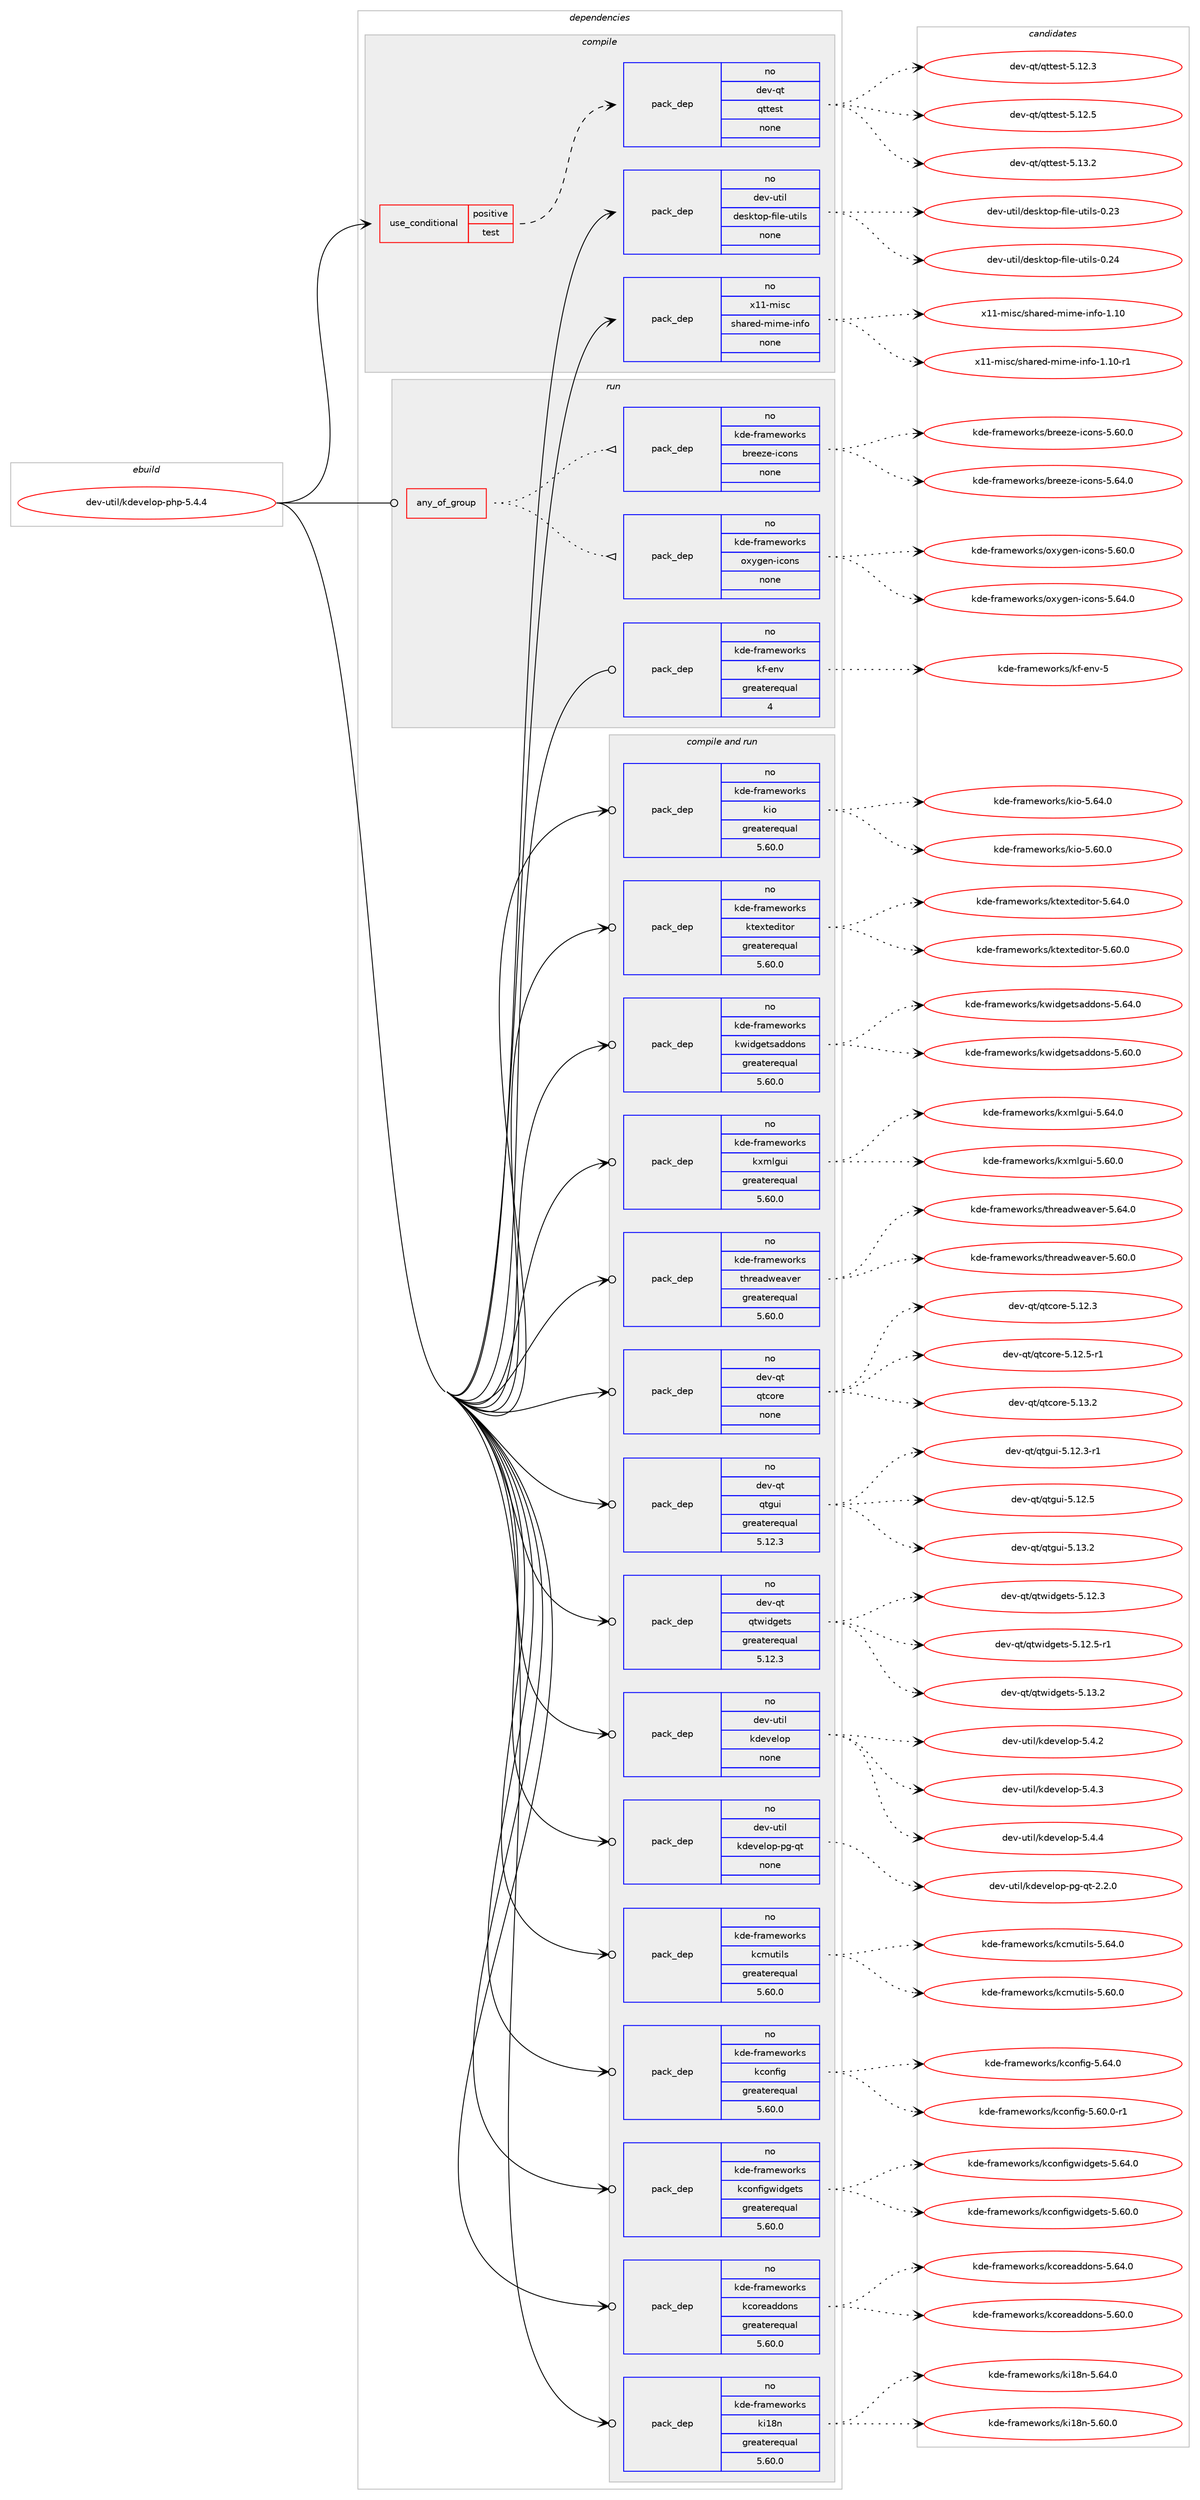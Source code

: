 digraph prolog {

# *************
# Graph options
# *************

newrank=true;
concentrate=true;
compound=true;
graph [rankdir=LR,fontname=Helvetica,fontsize=10,ranksep=1.5];#, ranksep=2.5, nodesep=0.2];
edge  [arrowhead=vee];
node  [fontname=Helvetica,fontsize=10];

# **********
# The ebuild
# **********

subgraph cluster_leftcol {
color=gray;
rank=same;
label=<<i>ebuild</i>>;
id [label="dev-util/kdevelop-php-5.4.4", color=red, width=4, href="../dev-util/kdevelop-php-5.4.4.svg"];
}

# ****************
# The dependencies
# ****************

subgraph cluster_midcol {
color=gray;
label=<<i>dependencies</i>>;
subgraph cluster_compile {
fillcolor="#eeeeee";
style=filled;
label=<<i>compile</i>>;
subgraph cond182908 {
dependency730308 [label=<<TABLE BORDER="0" CELLBORDER="1" CELLSPACING="0" CELLPADDING="4"><TR><TD ROWSPAN="3" CELLPADDING="10">use_conditional</TD></TR><TR><TD>positive</TD></TR><TR><TD>test</TD></TR></TABLE>>, shape=none, color=red];
subgraph pack535240 {
dependency730309 [label=<<TABLE BORDER="0" CELLBORDER="1" CELLSPACING="0" CELLPADDING="4" WIDTH="220"><TR><TD ROWSPAN="6" CELLPADDING="30">pack_dep</TD></TR><TR><TD WIDTH="110">no</TD></TR><TR><TD>dev-qt</TD></TR><TR><TD>qttest</TD></TR><TR><TD>none</TD></TR><TR><TD></TD></TR></TABLE>>, shape=none, color=blue];
}
dependency730308:e -> dependency730309:w [weight=20,style="dashed",arrowhead="vee"];
}
id:e -> dependency730308:w [weight=20,style="solid",arrowhead="vee"];
subgraph pack535241 {
dependency730310 [label=<<TABLE BORDER="0" CELLBORDER="1" CELLSPACING="0" CELLPADDING="4" WIDTH="220"><TR><TD ROWSPAN="6" CELLPADDING="30">pack_dep</TD></TR><TR><TD WIDTH="110">no</TD></TR><TR><TD>dev-util</TD></TR><TR><TD>desktop-file-utils</TD></TR><TR><TD>none</TD></TR><TR><TD></TD></TR></TABLE>>, shape=none, color=blue];
}
id:e -> dependency730310:w [weight=20,style="solid",arrowhead="vee"];
subgraph pack535242 {
dependency730311 [label=<<TABLE BORDER="0" CELLBORDER="1" CELLSPACING="0" CELLPADDING="4" WIDTH="220"><TR><TD ROWSPAN="6" CELLPADDING="30">pack_dep</TD></TR><TR><TD WIDTH="110">no</TD></TR><TR><TD>x11-misc</TD></TR><TR><TD>shared-mime-info</TD></TR><TR><TD>none</TD></TR><TR><TD></TD></TR></TABLE>>, shape=none, color=blue];
}
id:e -> dependency730311:w [weight=20,style="solid",arrowhead="vee"];
}
subgraph cluster_compileandrun {
fillcolor="#eeeeee";
style=filled;
label=<<i>compile and run</i>>;
subgraph pack535243 {
dependency730312 [label=<<TABLE BORDER="0" CELLBORDER="1" CELLSPACING="0" CELLPADDING="4" WIDTH="220"><TR><TD ROWSPAN="6" CELLPADDING="30">pack_dep</TD></TR><TR><TD WIDTH="110">no</TD></TR><TR><TD>dev-qt</TD></TR><TR><TD>qtcore</TD></TR><TR><TD>none</TD></TR><TR><TD></TD></TR></TABLE>>, shape=none, color=blue];
}
id:e -> dependency730312:w [weight=20,style="solid",arrowhead="odotvee"];
subgraph pack535244 {
dependency730313 [label=<<TABLE BORDER="0" CELLBORDER="1" CELLSPACING="0" CELLPADDING="4" WIDTH="220"><TR><TD ROWSPAN="6" CELLPADDING="30">pack_dep</TD></TR><TR><TD WIDTH="110">no</TD></TR><TR><TD>dev-qt</TD></TR><TR><TD>qtgui</TD></TR><TR><TD>greaterequal</TD></TR><TR><TD>5.12.3</TD></TR></TABLE>>, shape=none, color=blue];
}
id:e -> dependency730313:w [weight=20,style="solid",arrowhead="odotvee"];
subgraph pack535245 {
dependency730314 [label=<<TABLE BORDER="0" CELLBORDER="1" CELLSPACING="0" CELLPADDING="4" WIDTH="220"><TR><TD ROWSPAN="6" CELLPADDING="30">pack_dep</TD></TR><TR><TD WIDTH="110">no</TD></TR><TR><TD>dev-qt</TD></TR><TR><TD>qtwidgets</TD></TR><TR><TD>greaterequal</TD></TR><TR><TD>5.12.3</TD></TR></TABLE>>, shape=none, color=blue];
}
id:e -> dependency730314:w [weight=20,style="solid",arrowhead="odotvee"];
subgraph pack535246 {
dependency730315 [label=<<TABLE BORDER="0" CELLBORDER="1" CELLSPACING="0" CELLPADDING="4" WIDTH="220"><TR><TD ROWSPAN="6" CELLPADDING="30">pack_dep</TD></TR><TR><TD WIDTH="110">no</TD></TR><TR><TD>dev-util</TD></TR><TR><TD>kdevelop</TD></TR><TR><TD>none</TD></TR><TR><TD></TD></TR></TABLE>>, shape=none, color=blue];
}
id:e -> dependency730315:w [weight=20,style="solid",arrowhead="odotvee"];
subgraph pack535247 {
dependency730316 [label=<<TABLE BORDER="0" CELLBORDER="1" CELLSPACING="0" CELLPADDING="4" WIDTH="220"><TR><TD ROWSPAN="6" CELLPADDING="30">pack_dep</TD></TR><TR><TD WIDTH="110">no</TD></TR><TR><TD>dev-util</TD></TR><TR><TD>kdevelop-pg-qt</TD></TR><TR><TD>none</TD></TR><TR><TD></TD></TR></TABLE>>, shape=none, color=blue];
}
id:e -> dependency730316:w [weight=20,style="solid",arrowhead="odotvee"];
subgraph pack535248 {
dependency730317 [label=<<TABLE BORDER="0" CELLBORDER="1" CELLSPACING="0" CELLPADDING="4" WIDTH="220"><TR><TD ROWSPAN="6" CELLPADDING="30">pack_dep</TD></TR><TR><TD WIDTH="110">no</TD></TR><TR><TD>kde-frameworks</TD></TR><TR><TD>kcmutils</TD></TR><TR><TD>greaterequal</TD></TR><TR><TD>5.60.0</TD></TR></TABLE>>, shape=none, color=blue];
}
id:e -> dependency730317:w [weight=20,style="solid",arrowhead="odotvee"];
subgraph pack535249 {
dependency730318 [label=<<TABLE BORDER="0" CELLBORDER="1" CELLSPACING="0" CELLPADDING="4" WIDTH="220"><TR><TD ROWSPAN="6" CELLPADDING="30">pack_dep</TD></TR><TR><TD WIDTH="110">no</TD></TR><TR><TD>kde-frameworks</TD></TR><TR><TD>kconfig</TD></TR><TR><TD>greaterequal</TD></TR><TR><TD>5.60.0</TD></TR></TABLE>>, shape=none, color=blue];
}
id:e -> dependency730318:w [weight=20,style="solid",arrowhead="odotvee"];
subgraph pack535250 {
dependency730319 [label=<<TABLE BORDER="0" CELLBORDER="1" CELLSPACING="0" CELLPADDING="4" WIDTH="220"><TR><TD ROWSPAN="6" CELLPADDING="30">pack_dep</TD></TR><TR><TD WIDTH="110">no</TD></TR><TR><TD>kde-frameworks</TD></TR><TR><TD>kconfigwidgets</TD></TR><TR><TD>greaterequal</TD></TR><TR><TD>5.60.0</TD></TR></TABLE>>, shape=none, color=blue];
}
id:e -> dependency730319:w [weight=20,style="solid",arrowhead="odotvee"];
subgraph pack535251 {
dependency730320 [label=<<TABLE BORDER="0" CELLBORDER="1" CELLSPACING="0" CELLPADDING="4" WIDTH="220"><TR><TD ROWSPAN="6" CELLPADDING="30">pack_dep</TD></TR><TR><TD WIDTH="110">no</TD></TR><TR><TD>kde-frameworks</TD></TR><TR><TD>kcoreaddons</TD></TR><TR><TD>greaterequal</TD></TR><TR><TD>5.60.0</TD></TR></TABLE>>, shape=none, color=blue];
}
id:e -> dependency730320:w [weight=20,style="solid",arrowhead="odotvee"];
subgraph pack535252 {
dependency730321 [label=<<TABLE BORDER="0" CELLBORDER="1" CELLSPACING="0" CELLPADDING="4" WIDTH="220"><TR><TD ROWSPAN="6" CELLPADDING="30">pack_dep</TD></TR><TR><TD WIDTH="110">no</TD></TR><TR><TD>kde-frameworks</TD></TR><TR><TD>ki18n</TD></TR><TR><TD>greaterequal</TD></TR><TR><TD>5.60.0</TD></TR></TABLE>>, shape=none, color=blue];
}
id:e -> dependency730321:w [weight=20,style="solid",arrowhead="odotvee"];
subgraph pack535253 {
dependency730322 [label=<<TABLE BORDER="0" CELLBORDER="1" CELLSPACING="0" CELLPADDING="4" WIDTH="220"><TR><TD ROWSPAN="6" CELLPADDING="30">pack_dep</TD></TR><TR><TD WIDTH="110">no</TD></TR><TR><TD>kde-frameworks</TD></TR><TR><TD>kio</TD></TR><TR><TD>greaterequal</TD></TR><TR><TD>5.60.0</TD></TR></TABLE>>, shape=none, color=blue];
}
id:e -> dependency730322:w [weight=20,style="solid",arrowhead="odotvee"];
subgraph pack535254 {
dependency730323 [label=<<TABLE BORDER="0" CELLBORDER="1" CELLSPACING="0" CELLPADDING="4" WIDTH="220"><TR><TD ROWSPAN="6" CELLPADDING="30">pack_dep</TD></TR><TR><TD WIDTH="110">no</TD></TR><TR><TD>kde-frameworks</TD></TR><TR><TD>ktexteditor</TD></TR><TR><TD>greaterequal</TD></TR><TR><TD>5.60.0</TD></TR></TABLE>>, shape=none, color=blue];
}
id:e -> dependency730323:w [weight=20,style="solid",arrowhead="odotvee"];
subgraph pack535255 {
dependency730324 [label=<<TABLE BORDER="0" CELLBORDER="1" CELLSPACING="0" CELLPADDING="4" WIDTH="220"><TR><TD ROWSPAN="6" CELLPADDING="30">pack_dep</TD></TR><TR><TD WIDTH="110">no</TD></TR><TR><TD>kde-frameworks</TD></TR><TR><TD>kwidgetsaddons</TD></TR><TR><TD>greaterequal</TD></TR><TR><TD>5.60.0</TD></TR></TABLE>>, shape=none, color=blue];
}
id:e -> dependency730324:w [weight=20,style="solid",arrowhead="odotvee"];
subgraph pack535256 {
dependency730325 [label=<<TABLE BORDER="0" CELLBORDER="1" CELLSPACING="0" CELLPADDING="4" WIDTH="220"><TR><TD ROWSPAN="6" CELLPADDING="30">pack_dep</TD></TR><TR><TD WIDTH="110">no</TD></TR><TR><TD>kde-frameworks</TD></TR><TR><TD>kxmlgui</TD></TR><TR><TD>greaterequal</TD></TR><TR><TD>5.60.0</TD></TR></TABLE>>, shape=none, color=blue];
}
id:e -> dependency730325:w [weight=20,style="solid",arrowhead="odotvee"];
subgraph pack535257 {
dependency730326 [label=<<TABLE BORDER="0" CELLBORDER="1" CELLSPACING="0" CELLPADDING="4" WIDTH="220"><TR><TD ROWSPAN="6" CELLPADDING="30">pack_dep</TD></TR><TR><TD WIDTH="110">no</TD></TR><TR><TD>kde-frameworks</TD></TR><TR><TD>threadweaver</TD></TR><TR><TD>greaterequal</TD></TR><TR><TD>5.60.0</TD></TR></TABLE>>, shape=none, color=blue];
}
id:e -> dependency730326:w [weight=20,style="solid",arrowhead="odotvee"];
}
subgraph cluster_run {
fillcolor="#eeeeee";
style=filled;
label=<<i>run</i>>;
subgraph any11781 {
dependency730327 [label=<<TABLE BORDER="0" CELLBORDER="1" CELLSPACING="0" CELLPADDING="4"><TR><TD CELLPADDING="10">any_of_group</TD></TR></TABLE>>, shape=none, color=red];subgraph pack535258 {
dependency730328 [label=<<TABLE BORDER="0" CELLBORDER="1" CELLSPACING="0" CELLPADDING="4" WIDTH="220"><TR><TD ROWSPAN="6" CELLPADDING="30">pack_dep</TD></TR><TR><TD WIDTH="110">no</TD></TR><TR><TD>kde-frameworks</TD></TR><TR><TD>breeze-icons</TD></TR><TR><TD>none</TD></TR><TR><TD></TD></TR></TABLE>>, shape=none, color=blue];
}
dependency730327:e -> dependency730328:w [weight=20,style="dotted",arrowhead="oinv"];
subgraph pack535259 {
dependency730329 [label=<<TABLE BORDER="0" CELLBORDER="1" CELLSPACING="0" CELLPADDING="4" WIDTH="220"><TR><TD ROWSPAN="6" CELLPADDING="30">pack_dep</TD></TR><TR><TD WIDTH="110">no</TD></TR><TR><TD>kde-frameworks</TD></TR><TR><TD>oxygen-icons</TD></TR><TR><TD>none</TD></TR><TR><TD></TD></TR></TABLE>>, shape=none, color=blue];
}
dependency730327:e -> dependency730329:w [weight=20,style="dotted",arrowhead="oinv"];
}
id:e -> dependency730327:w [weight=20,style="solid",arrowhead="odot"];
subgraph pack535260 {
dependency730330 [label=<<TABLE BORDER="0" CELLBORDER="1" CELLSPACING="0" CELLPADDING="4" WIDTH="220"><TR><TD ROWSPAN="6" CELLPADDING="30">pack_dep</TD></TR><TR><TD WIDTH="110">no</TD></TR><TR><TD>kde-frameworks</TD></TR><TR><TD>kf-env</TD></TR><TR><TD>greaterequal</TD></TR><TR><TD>4</TD></TR></TABLE>>, shape=none, color=blue];
}
id:e -> dependency730330:w [weight=20,style="solid",arrowhead="odot"];
}
}

# **************
# The candidates
# **************

subgraph cluster_choices {
rank=same;
color=gray;
label=<<i>candidates</i>>;

subgraph choice535240 {
color=black;
nodesep=1;
choice100101118451131164711311611610111511645534649504651 [label="dev-qt/qttest-5.12.3", color=red, width=4,href="../dev-qt/qttest-5.12.3.svg"];
choice100101118451131164711311611610111511645534649504653 [label="dev-qt/qttest-5.12.5", color=red, width=4,href="../dev-qt/qttest-5.12.5.svg"];
choice100101118451131164711311611610111511645534649514650 [label="dev-qt/qttest-5.13.2", color=red, width=4,href="../dev-qt/qttest-5.13.2.svg"];
dependency730309:e -> choice100101118451131164711311611610111511645534649504651:w [style=dotted,weight="100"];
dependency730309:e -> choice100101118451131164711311611610111511645534649504653:w [style=dotted,weight="100"];
dependency730309:e -> choice100101118451131164711311611610111511645534649514650:w [style=dotted,weight="100"];
}
subgraph choice535241 {
color=black;
nodesep=1;
choice100101118451171161051084710010111510711611111245102105108101451171161051081154548465051 [label="dev-util/desktop-file-utils-0.23", color=red, width=4,href="../dev-util/desktop-file-utils-0.23.svg"];
choice100101118451171161051084710010111510711611111245102105108101451171161051081154548465052 [label="dev-util/desktop-file-utils-0.24", color=red, width=4,href="../dev-util/desktop-file-utils-0.24.svg"];
dependency730310:e -> choice100101118451171161051084710010111510711611111245102105108101451171161051081154548465051:w [style=dotted,weight="100"];
dependency730310:e -> choice100101118451171161051084710010111510711611111245102105108101451171161051081154548465052:w [style=dotted,weight="100"];
}
subgraph choice535242 {
color=black;
nodesep=1;
choice12049494510910511599471151049711410110045109105109101451051101021114549464948 [label="x11-misc/shared-mime-info-1.10", color=red, width=4,href="../x11-misc/shared-mime-info-1.10.svg"];
choice120494945109105115994711510497114101100451091051091014510511010211145494649484511449 [label="x11-misc/shared-mime-info-1.10-r1", color=red, width=4,href="../x11-misc/shared-mime-info-1.10-r1.svg"];
dependency730311:e -> choice12049494510910511599471151049711410110045109105109101451051101021114549464948:w [style=dotted,weight="100"];
dependency730311:e -> choice120494945109105115994711510497114101100451091051091014510511010211145494649484511449:w [style=dotted,weight="100"];
}
subgraph choice535243 {
color=black;
nodesep=1;
choice10010111845113116471131169911111410145534649504651 [label="dev-qt/qtcore-5.12.3", color=red, width=4,href="../dev-qt/qtcore-5.12.3.svg"];
choice100101118451131164711311699111114101455346495046534511449 [label="dev-qt/qtcore-5.12.5-r1", color=red, width=4,href="../dev-qt/qtcore-5.12.5-r1.svg"];
choice10010111845113116471131169911111410145534649514650 [label="dev-qt/qtcore-5.13.2", color=red, width=4,href="../dev-qt/qtcore-5.13.2.svg"];
dependency730312:e -> choice10010111845113116471131169911111410145534649504651:w [style=dotted,weight="100"];
dependency730312:e -> choice100101118451131164711311699111114101455346495046534511449:w [style=dotted,weight="100"];
dependency730312:e -> choice10010111845113116471131169911111410145534649514650:w [style=dotted,weight="100"];
}
subgraph choice535244 {
color=black;
nodesep=1;
choice1001011184511311647113116103117105455346495046514511449 [label="dev-qt/qtgui-5.12.3-r1", color=red, width=4,href="../dev-qt/qtgui-5.12.3-r1.svg"];
choice100101118451131164711311610311710545534649504653 [label="dev-qt/qtgui-5.12.5", color=red, width=4,href="../dev-qt/qtgui-5.12.5.svg"];
choice100101118451131164711311610311710545534649514650 [label="dev-qt/qtgui-5.13.2", color=red, width=4,href="../dev-qt/qtgui-5.13.2.svg"];
dependency730313:e -> choice1001011184511311647113116103117105455346495046514511449:w [style=dotted,weight="100"];
dependency730313:e -> choice100101118451131164711311610311710545534649504653:w [style=dotted,weight="100"];
dependency730313:e -> choice100101118451131164711311610311710545534649514650:w [style=dotted,weight="100"];
}
subgraph choice535245 {
color=black;
nodesep=1;
choice100101118451131164711311611910510010310111611545534649504651 [label="dev-qt/qtwidgets-5.12.3", color=red, width=4,href="../dev-qt/qtwidgets-5.12.3.svg"];
choice1001011184511311647113116119105100103101116115455346495046534511449 [label="dev-qt/qtwidgets-5.12.5-r1", color=red, width=4,href="../dev-qt/qtwidgets-5.12.5-r1.svg"];
choice100101118451131164711311611910510010310111611545534649514650 [label="dev-qt/qtwidgets-5.13.2", color=red, width=4,href="../dev-qt/qtwidgets-5.13.2.svg"];
dependency730314:e -> choice100101118451131164711311611910510010310111611545534649504651:w [style=dotted,weight="100"];
dependency730314:e -> choice1001011184511311647113116119105100103101116115455346495046534511449:w [style=dotted,weight="100"];
dependency730314:e -> choice100101118451131164711311611910510010310111611545534649514650:w [style=dotted,weight="100"];
}
subgraph choice535246 {
color=black;
nodesep=1;
choice1001011184511711610510847107100101118101108111112455346524650 [label="dev-util/kdevelop-5.4.2", color=red, width=4,href="../dev-util/kdevelop-5.4.2.svg"];
choice1001011184511711610510847107100101118101108111112455346524651 [label="dev-util/kdevelop-5.4.3", color=red, width=4,href="../dev-util/kdevelop-5.4.3.svg"];
choice1001011184511711610510847107100101118101108111112455346524652 [label="dev-util/kdevelop-5.4.4", color=red, width=4,href="../dev-util/kdevelop-5.4.4.svg"];
dependency730315:e -> choice1001011184511711610510847107100101118101108111112455346524650:w [style=dotted,weight="100"];
dependency730315:e -> choice1001011184511711610510847107100101118101108111112455346524651:w [style=dotted,weight="100"];
dependency730315:e -> choice1001011184511711610510847107100101118101108111112455346524652:w [style=dotted,weight="100"];
}
subgraph choice535247 {
color=black;
nodesep=1;
choice10010111845117116105108471071001011181011081111124511210345113116455046504648 [label="dev-util/kdevelop-pg-qt-2.2.0", color=red, width=4,href="../dev-util/kdevelop-pg-qt-2.2.0.svg"];
dependency730316:e -> choice10010111845117116105108471071001011181011081111124511210345113116455046504648:w [style=dotted,weight="100"];
}
subgraph choice535248 {
color=black;
nodesep=1;
choice1071001014510211497109101119111114107115471079910911711610510811545534654484648 [label="kde-frameworks/kcmutils-5.60.0", color=red, width=4,href="../kde-frameworks/kcmutils-5.60.0.svg"];
choice1071001014510211497109101119111114107115471079910911711610510811545534654524648 [label="kde-frameworks/kcmutils-5.64.0", color=red, width=4,href="../kde-frameworks/kcmutils-5.64.0.svg"];
dependency730317:e -> choice1071001014510211497109101119111114107115471079910911711610510811545534654484648:w [style=dotted,weight="100"];
dependency730317:e -> choice1071001014510211497109101119111114107115471079910911711610510811545534654524648:w [style=dotted,weight="100"];
}
subgraph choice535249 {
color=black;
nodesep=1;
choice10710010145102114971091011191111141071154710799111110102105103455346544846484511449 [label="kde-frameworks/kconfig-5.60.0-r1", color=red, width=4,href="../kde-frameworks/kconfig-5.60.0-r1.svg"];
choice1071001014510211497109101119111114107115471079911111010210510345534654524648 [label="kde-frameworks/kconfig-5.64.0", color=red, width=4,href="../kde-frameworks/kconfig-5.64.0.svg"];
dependency730318:e -> choice10710010145102114971091011191111141071154710799111110102105103455346544846484511449:w [style=dotted,weight="100"];
dependency730318:e -> choice1071001014510211497109101119111114107115471079911111010210510345534654524648:w [style=dotted,weight="100"];
}
subgraph choice535250 {
color=black;
nodesep=1;
choice1071001014510211497109101119111114107115471079911111010210510311910510010310111611545534654484648 [label="kde-frameworks/kconfigwidgets-5.60.0", color=red, width=4,href="../kde-frameworks/kconfigwidgets-5.60.0.svg"];
choice1071001014510211497109101119111114107115471079911111010210510311910510010310111611545534654524648 [label="kde-frameworks/kconfigwidgets-5.64.0", color=red, width=4,href="../kde-frameworks/kconfigwidgets-5.64.0.svg"];
dependency730319:e -> choice1071001014510211497109101119111114107115471079911111010210510311910510010310111611545534654484648:w [style=dotted,weight="100"];
dependency730319:e -> choice1071001014510211497109101119111114107115471079911111010210510311910510010310111611545534654524648:w [style=dotted,weight="100"];
}
subgraph choice535251 {
color=black;
nodesep=1;
choice107100101451021149710910111911111410711547107991111141019710010011111011545534654484648 [label="kde-frameworks/kcoreaddons-5.60.0", color=red, width=4,href="../kde-frameworks/kcoreaddons-5.60.0.svg"];
choice107100101451021149710910111911111410711547107991111141019710010011111011545534654524648 [label="kde-frameworks/kcoreaddons-5.64.0", color=red, width=4,href="../kde-frameworks/kcoreaddons-5.64.0.svg"];
dependency730320:e -> choice107100101451021149710910111911111410711547107991111141019710010011111011545534654484648:w [style=dotted,weight="100"];
dependency730320:e -> choice107100101451021149710910111911111410711547107991111141019710010011111011545534654524648:w [style=dotted,weight="100"];
}
subgraph choice535252 {
color=black;
nodesep=1;
choice107100101451021149710910111911111410711547107105495611045534654484648 [label="kde-frameworks/ki18n-5.60.0", color=red, width=4,href="../kde-frameworks/ki18n-5.60.0.svg"];
choice107100101451021149710910111911111410711547107105495611045534654524648 [label="kde-frameworks/ki18n-5.64.0", color=red, width=4,href="../kde-frameworks/ki18n-5.64.0.svg"];
dependency730321:e -> choice107100101451021149710910111911111410711547107105495611045534654484648:w [style=dotted,weight="100"];
dependency730321:e -> choice107100101451021149710910111911111410711547107105495611045534654524648:w [style=dotted,weight="100"];
}
subgraph choice535253 {
color=black;
nodesep=1;
choice10710010145102114971091011191111141071154710710511145534654484648 [label="kde-frameworks/kio-5.60.0", color=red, width=4,href="../kde-frameworks/kio-5.60.0.svg"];
choice10710010145102114971091011191111141071154710710511145534654524648 [label="kde-frameworks/kio-5.64.0", color=red, width=4,href="../kde-frameworks/kio-5.64.0.svg"];
dependency730322:e -> choice10710010145102114971091011191111141071154710710511145534654484648:w [style=dotted,weight="100"];
dependency730322:e -> choice10710010145102114971091011191111141071154710710511145534654524648:w [style=dotted,weight="100"];
}
subgraph choice535254 {
color=black;
nodesep=1;
choice10710010145102114971091011191111141071154710711610112011610110010511611111445534654484648 [label="kde-frameworks/ktexteditor-5.60.0", color=red, width=4,href="../kde-frameworks/ktexteditor-5.60.0.svg"];
choice10710010145102114971091011191111141071154710711610112011610110010511611111445534654524648 [label="kde-frameworks/ktexteditor-5.64.0", color=red, width=4,href="../kde-frameworks/ktexteditor-5.64.0.svg"];
dependency730323:e -> choice10710010145102114971091011191111141071154710711610112011610110010511611111445534654484648:w [style=dotted,weight="100"];
dependency730323:e -> choice10710010145102114971091011191111141071154710711610112011610110010511611111445534654524648:w [style=dotted,weight="100"];
}
subgraph choice535255 {
color=black;
nodesep=1;
choice1071001014510211497109101119111114107115471071191051001031011161159710010011111011545534654484648 [label="kde-frameworks/kwidgetsaddons-5.60.0", color=red, width=4,href="../kde-frameworks/kwidgetsaddons-5.60.0.svg"];
choice1071001014510211497109101119111114107115471071191051001031011161159710010011111011545534654524648 [label="kde-frameworks/kwidgetsaddons-5.64.0", color=red, width=4,href="../kde-frameworks/kwidgetsaddons-5.64.0.svg"];
dependency730324:e -> choice1071001014510211497109101119111114107115471071191051001031011161159710010011111011545534654484648:w [style=dotted,weight="100"];
dependency730324:e -> choice1071001014510211497109101119111114107115471071191051001031011161159710010011111011545534654524648:w [style=dotted,weight="100"];
}
subgraph choice535256 {
color=black;
nodesep=1;
choice10710010145102114971091011191111141071154710712010910810311710545534654484648 [label="kde-frameworks/kxmlgui-5.60.0", color=red, width=4,href="../kde-frameworks/kxmlgui-5.60.0.svg"];
choice10710010145102114971091011191111141071154710712010910810311710545534654524648 [label="kde-frameworks/kxmlgui-5.64.0", color=red, width=4,href="../kde-frameworks/kxmlgui-5.64.0.svg"];
dependency730325:e -> choice10710010145102114971091011191111141071154710712010910810311710545534654484648:w [style=dotted,weight="100"];
dependency730325:e -> choice10710010145102114971091011191111141071154710712010910810311710545534654524648:w [style=dotted,weight="100"];
}
subgraph choice535257 {
color=black;
nodesep=1;
choice107100101451021149710910111911111410711547116104114101971001191019711810111445534654484648 [label="kde-frameworks/threadweaver-5.60.0", color=red, width=4,href="../kde-frameworks/threadweaver-5.60.0.svg"];
choice107100101451021149710910111911111410711547116104114101971001191019711810111445534654524648 [label="kde-frameworks/threadweaver-5.64.0", color=red, width=4,href="../kde-frameworks/threadweaver-5.64.0.svg"];
dependency730326:e -> choice107100101451021149710910111911111410711547116104114101971001191019711810111445534654484648:w [style=dotted,weight="100"];
dependency730326:e -> choice107100101451021149710910111911111410711547116104114101971001191019711810111445534654524648:w [style=dotted,weight="100"];
}
subgraph choice535258 {
color=black;
nodesep=1;
choice10710010145102114971091011191111141071154798114101101122101451059911111011545534654484648 [label="kde-frameworks/breeze-icons-5.60.0", color=red, width=4,href="../kde-frameworks/breeze-icons-5.60.0.svg"];
choice10710010145102114971091011191111141071154798114101101122101451059911111011545534654524648 [label="kde-frameworks/breeze-icons-5.64.0", color=red, width=4,href="../kde-frameworks/breeze-icons-5.64.0.svg"];
dependency730328:e -> choice10710010145102114971091011191111141071154798114101101122101451059911111011545534654484648:w [style=dotted,weight="100"];
dependency730328:e -> choice10710010145102114971091011191111141071154798114101101122101451059911111011545534654524648:w [style=dotted,weight="100"];
}
subgraph choice535259 {
color=black;
nodesep=1;
choice107100101451021149710910111911111410711547111120121103101110451059911111011545534654484648 [label="kde-frameworks/oxygen-icons-5.60.0", color=red, width=4,href="../kde-frameworks/oxygen-icons-5.60.0.svg"];
choice107100101451021149710910111911111410711547111120121103101110451059911111011545534654524648 [label="kde-frameworks/oxygen-icons-5.64.0", color=red, width=4,href="../kde-frameworks/oxygen-icons-5.64.0.svg"];
dependency730329:e -> choice107100101451021149710910111911111410711547111120121103101110451059911111011545534654484648:w [style=dotted,weight="100"];
dependency730329:e -> choice107100101451021149710910111911111410711547111120121103101110451059911111011545534654524648:w [style=dotted,weight="100"];
}
subgraph choice535260 {
color=black;
nodesep=1;
choice107100101451021149710910111911111410711547107102451011101184553 [label="kde-frameworks/kf-env-5", color=red, width=4,href="../kde-frameworks/kf-env-5.svg"];
dependency730330:e -> choice107100101451021149710910111911111410711547107102451011101184553:w [style=dotted,weight="100"];
}
}

}
